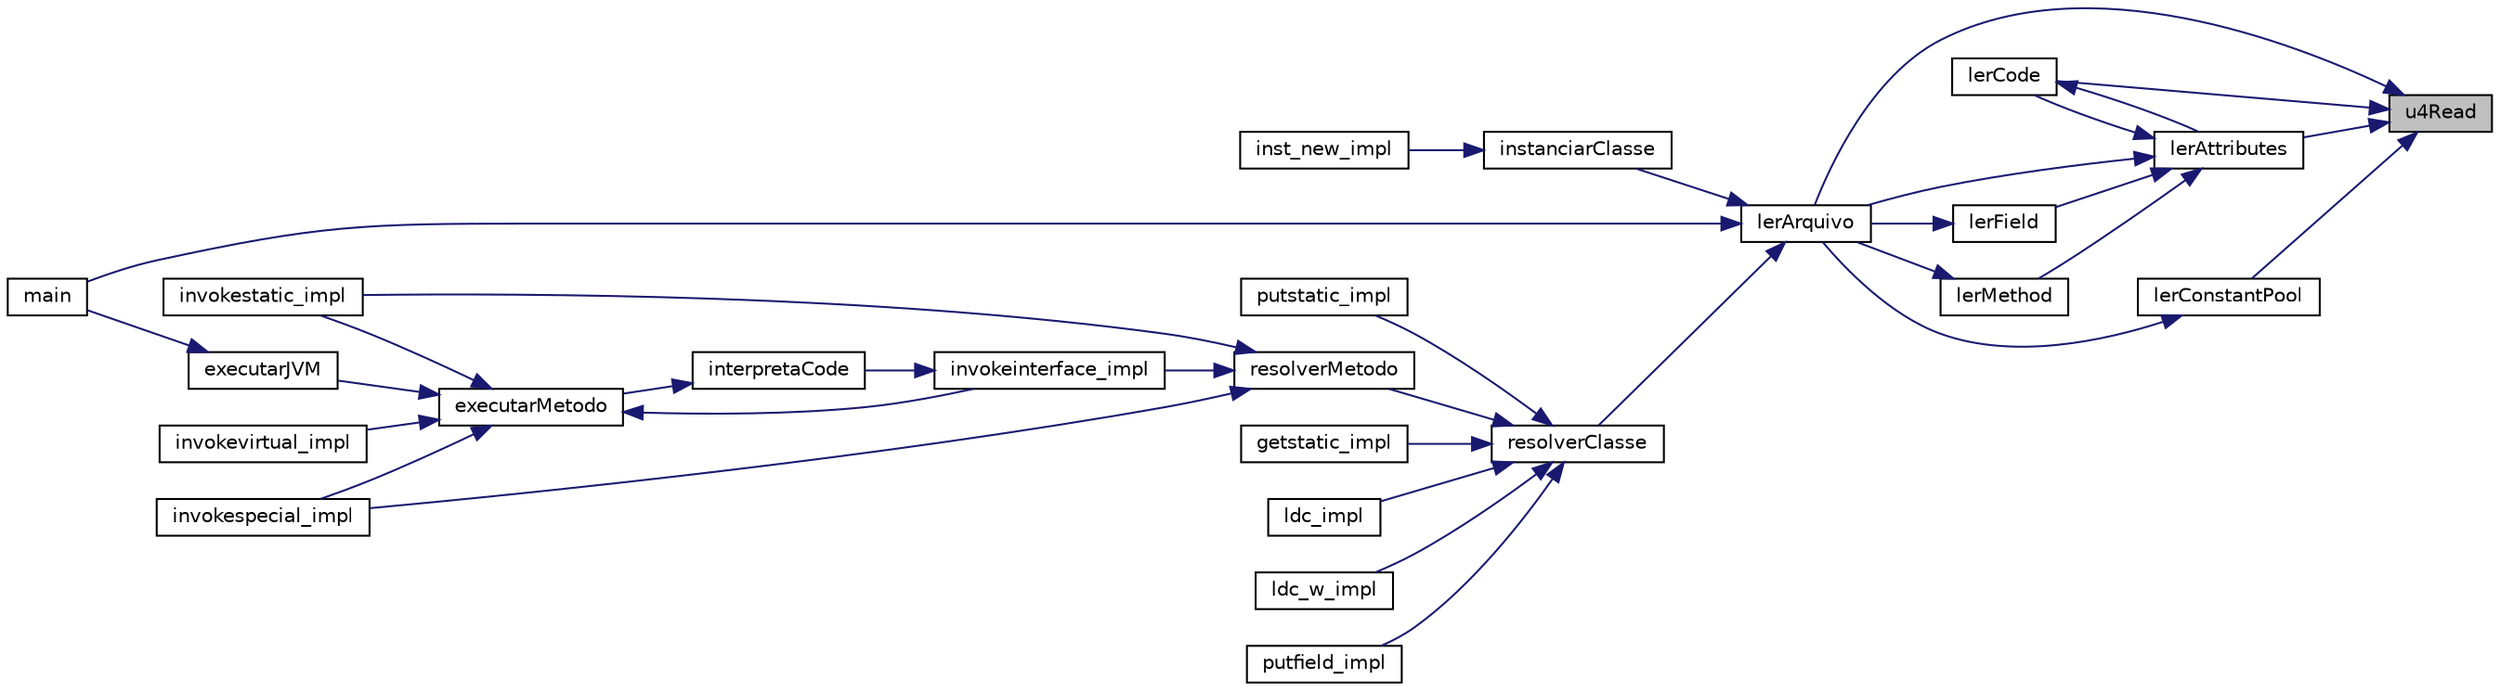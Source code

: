 digraph "u4Read"
{
 // LATEX_PDF_SIZE
  edge [fontname="Helvetica",fontsize="10",labelfontname="Helvetica",labelfontsize="10"];
  node [fontname="Helvetica",fontsize="10",shape=record];
  rankdir="RL";
  Node1 [label="u4Read",height=0.2,width=0.4,color="black", fillcolor="grey75", style="filled", fontcolor="black",tooltip="Função para ler 4 bytes sem sinal do arquivo."];
  Node1 -> Node2 [dir="back",color="midnightblue",fontsize="10",style="solid",fontname="Helvetica"];
  Node2 [label="lerArquivo",height=0.2,width=0.4,color="black", fillcolor="white", style="filled",URL="$leitor_8c.html#ad5f6052224a94da47995c840ad94450b",tooltip="Função para ler um arquivo .class."];
  Node2 -> Node3 [dir="back",color="midnightblue",fontsize="10",style="solid",fontname="Helvetica"];
  Node3 [label="instanciarClasse",height=0.2,width=0.4,color="black", fillcolor="white", style="filled",URL="$interpretador_8c.html#aaca4ce4a3b0ff56f8e99e43c90ec310d",tooltip="Função para instanciar um novo objeto."];
  Node3 -> Node4 [dir="back",color="midnightblue",fontsize="10",style="solid",fontname="Helvetica"];
  Node4 [label="inst_new_impl",height=0.2,width=0.4,color="black", fillcolor="white", style="filled",URL="$interpretador_8c.html#af53dda1fb156ef04b805522fde9764ba",tooltip="Instrução para criar um novo objeto."];
  Node2 -> Node5 [dir="back",color="midnightblue",fontsize="10",style="solid",fontname="Helvetica"];
  Node5 [label="main",height=0.2,width=0.4,color="black", fillcolor="white", style="filled",URL="$main_8c.html#abf9e6b7e6f15df4b525a2e7705ba3089",tooltip="Função main do programa."];
  Node2 -> Node6 [dir="back",color="midnightblue",fontsize="10",style="solid",fontname="Helvetica"];
  Node6 [label="resolverClasse",height=0.2,width=0.4,color="black", fillcolor="white", style="filled",URL="$interpretador_8c.html#ab395271f10a32c752d8ef7e5ac7e1a1d",tooltip="Funcao para resolver (analisar e alocar) uma classe."];
  Node6 -> Node7 [dir="back",color="midnightblue",fontsize="10",style="solid",fontname="Helvetica"];
  Node7 [label="getstatic_impl",height=0.2,width=0.4,color="black", fillcolor="white", style="filled",URL="$interpretador_8c.html#aab8bb241f38d5254b4eb6a8d098bebfb",tooltip="Instrução para obter um field estático de uma classe."];
  Node6 -> Node8 [dir="back",color="midnightblue",fontsize="10",style="solid",fontname="Helvetica"];
  Node8 [label="ldc_impl",height=0.2,width=0.4,color="black", fillcolor="white", style="filled",URL="$interpretador_8c.html#a8fa4e527838bfe11ed60319f2229c608",tooltip="Faz o push de um valor presente na constant pool."];
  Node6 -> Node9 [dir="back",color="midnightblue",fontsize="10",style="solid",fontname="Helvetica"];
  Node9 [label="ldc_w_impl",height=0.2,width=0.4,color="black", fillcolor="white", style="filled",URL="$interpretador_8c.html#aa72cd615dc4d9ba8f911ea139673659a",tooltip="Faz o push de um valor presente na constant pool."];
  Node6 -> Node10 [dir="back",color="midnightblue",fontsize="10",style="solid",fontname="Helvetica"];
  Node10 [label="putfield_impl",height=0.2,width=0.4,color="black", fillcolor="white", style="filled",URL="$interpretador_8c.html#abfed0b8cbb029920687b563bcdc45637",tooltip="Instrução para setar um field em um objeto."];
  Node6 -> Node11 [dir="back",color="midnightblue",fontsize="10",style="solid",fontname="Helvetica"];
  Node11 [label="putstatic_impl",height=0.2,width=0.4,color="black", fillcolor="white", style="filled",URL="$interpretador_8c.html#a81bc4af9e545ed38b0a62650bf2ead42",tooltip="Instrução para setar um field estático em uma classe."];
  Node6 -> Node12 [dir="back",color="midnightblue",fontsize="10",style="solid",fontname="Helvetica"];
  Node12 [label="resolverMetodo",height=0.2,width=0.4,color="black", fillcolor="white", style="filled",URL="$interpretador_8c.html#a188a0af729b563a0a39acd34a31e2114",tooltip="Funcao para resolver (analisar e alocar) um metodo."];
  Node12 -> Node13 [dir="back",color="midnightblue",fontsize="10",style="solid",fontname="Helvetica"];
  Node13 [label="invokeinterface_impl",height=0.2,width=0.4,color="black", fillcolor="white", style="filled",URL="$interpretador_8c.html#a35957a03e4492547d2e84aba71d83613",tooltip="Instrução para invocar um método de interface."];
  Node13 -> Node14 [dir="back",color="midnightblue",fontsize="10",style="solid",fontname="Helvetica"];
  Node14 [label="interpretaCode",height=0.2,width=0.4,color="black", fillcolor="white", style="filled",URL="$jvm_8c.html#a287ab0660848624139fcb0bafbdf4a58",tooltip="Funcao para interpretar as instrucoes do codigo de um metodo."];
  Node14 -> Node15 [dir="back",color="midnightblue",fontsize="10",style="solid",fontname="Helvetica"];
  Node15 [label="executarMetodo",height=0.2,width=0.4,color="black", fillcolor="white", style="filled",URL="$jvm_8c.html#a7597ae8a141cbaf8e5798ae021bf2d09",tooltip="Funcao para executar o codigo de um metodo."];
  Node15 -> Node16 [dir="back",color="midnightblue",fontsize="10",style="solid",fontname="Helvetica"];
  Node16 [label="executarJVM",height=0.2,width=0.4,color="black", fillcolor="white", style="filled",URL="$jvm_8c.html#a713d35f536711d10380226694fa8721b",tooltip="Funcao que inicia a interpretacao do arquivo .class."];
  Node16 -> Node5 [dir="back",color="midnightblue",fontsize="10",style="solid",fontname="Helvetica"];
  Node15 -> Node13 [dir="back",color="midnightblue",fontsize="10",style="solid",fontname="Helvetica"];
  Node15 -> Node17 [dir="back",color="midnightblue",fontsize="10",style="solid",fontname="Helvetica"];
  Node17 [label="invokespecial_impl",height=0.2,width=0.4,color="black", fillcolor="white", style="filled",URL="$interpretador_8c.html#ac1f0ebb9e8dd948c2c9526f225e04f6f",tooltip="Instrução para invocar um método de instância."];
  Node15 -> Node18 [dir="back",color="midnightblue",fontsize="10",style="solid",fontname="Helvetica"];
  Node18 [label="invokestatic_impl",height=0.2,width=0.4,color="black", fillcolor="white", style="filled",URL="$interpretador_8c.html#ac62c789b89726a00edcab417648306be",tooltip="Instrução para invocar um método estático (método de classe)"];
  Node15 -> Node19 [dir="back",color="midnightblue",fontsize="10",style="solid",fontname="Helvetica"];
  Node19 [label="invokevirtual_impl",height=0.2,width=0.4,color="black", fillcolor="white", style="filled",URL="$interpretador_8c.html#a87210c88c859a1e732355a7ead1e2638",tooltip="Função para invocar um método de instância, geralmente utilizada para impressão em tela."];
  Node12 -> Node17 [dir="back",color="midnightblue",fontsize="10",style="solid",fontname="Helvetica"];
  Node12 -> Node18 [dir="back",color="midnightblue",fontsize="10",style="solid",fontname="Helvetica"];
  Node1 -> Node20 [dir="back",color="midnightblue",fontsize="10",style="solid",fontname="Helvetica"];
  Node20 [label="lerAttributes",height=0.2,width=0.4,color="black", fillcolor="white", style="filled",URL="$leitor_8c.html#aea2396a36307e65b0cdd8683d8b98f5c",tooltip="Função para ler a estrutura attribute info de um arquivo."];
  Node20 -> Node2 [dir="back",color="midnightblue",fontsize="10",style="solid",fontname="Helvetica"];
  Node20 -> Node21 [dir="back",color="midnightblue",fontsize="10",style="solid",fontname="Helvetica"];
  Node21 [label="lerCode",height=0.2,width=0.4,color="black", fillcolor="white", style="filled",URL="$leitor_8c.html#a21989ab0fd0e89d2d89c6d89fb724147",tooltip="Função para ler o atributo Code de um método."];
  Node21 -> Node20 [dir="back",color="midnightblue",fontsize="10",style="solid",fontname="Helvetica"];
  Node20 -> Node22 [dir="back",color="midnightblue",fontsize="10",style="solid",fontname="Helvetica"];
  Node22 [label="lerField",height=0.2,width=0.4,color="black", fillcolor="white", style="filled",URL="$leitor_8c.html#a4793c230d93f4ebc62e578370167ca62",tooltip="Função para ler os fields do arquivo .class."];
  Node22 -> Node2 [dir="back",color="midnightblue",fontsize="10",style="solid",fontname="Helvetica"];
  Node20 -> Node23 [dir="back",color="midnightblue",fontsize="10",style="solid",fontname="Helvetica"];
  Node23 [label="lerMethod",height=0.2,width=0.4,color="black", fillcolor="white", style="filled",URL="$leitor_8c.html#a4fef11db37eccd2708dc31003cebfb8b",tooltip="Função que lê os métodos de uma classe."];
  Node23 -> Node2 [dir="back",color="midnightblue",fontsize="10",style="solid",fontname="Helvetica"];
  Node1 -> Node21 [dir="back",color="midnightblue",fontsize="10",style="solid",fontname="Helvetica"];
  Node1 -> Node24 [dir="back",color="midnightblue",fontsize="10",style="solid",fontname="Helvetica"];
  Node24 [label="lerConstantPool",height=0.2,width=0.4,color="black", fillcolor="white", style="filled",URL="$leitor_8c.html#a6e71eb4348d6f18904ad0cd1ac8c30b7",tooltip="A função lê uma constant pool de um arquivo .class."];
  Node24 -> Node2 [dir="back",color="midnightblue",fontsize="10",style="solid",fontname="Helvetica"];
}
